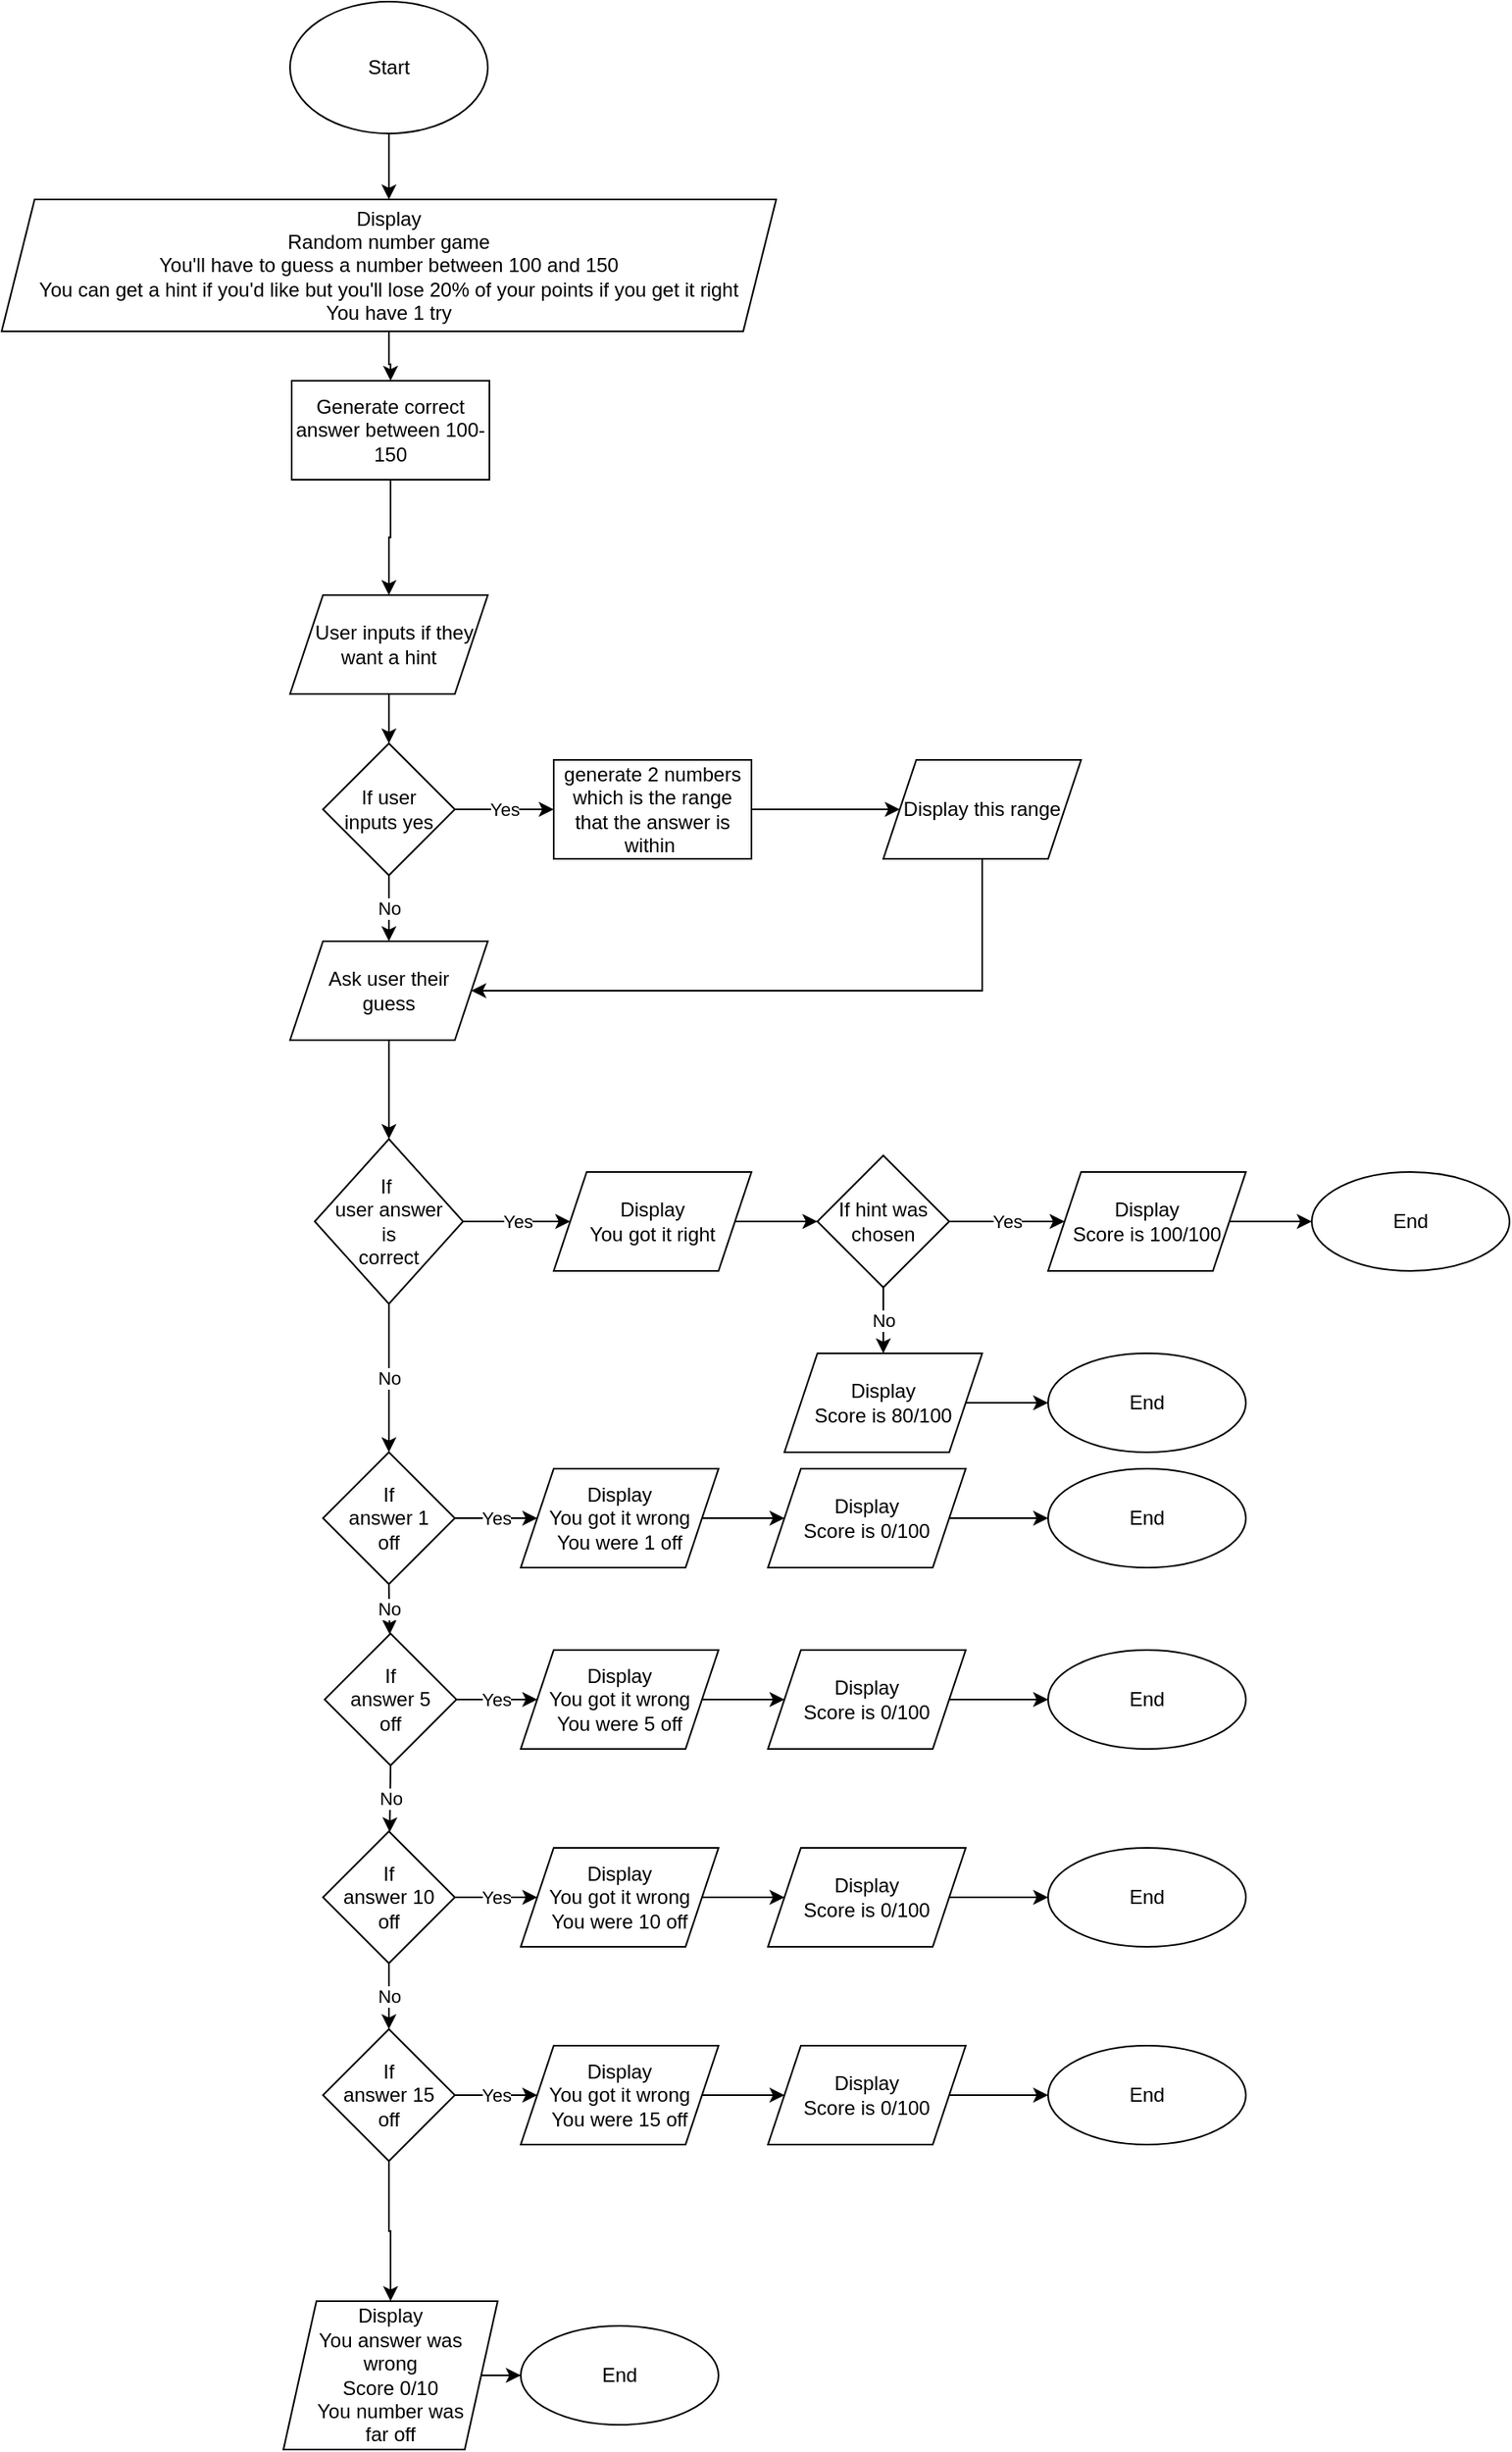 <mxfile version="17.3.0" type="device"><diagram id="vsLFnAhqlcxoVDiK6Eow" name="Page-1"><mxGraphModel dx="2370" dy="1517" grid="1" gridSize="10" guides="1" tooltips="1" connect="1" arrows="1" fold="1" page="1" pageScale="1" pageWidth="850" pageHeight="1100" math="0" shadow="0"><root><mxCell id="0"/><mxCell id="1" parent="0"/><mxCell id="fv-6IqTggEZpmDAvmilo-5" value="" style="edgeStyle=orthogonalEdgeStyle;rounded=0;orthogonalLoop=1;jettySize=auto;html=1;" edge="1" parent="1" source="fv-6IqTggEZpmDAvmilo-1" target="fv-6IqTggEZpmDAvmilo-4"><mxGeometry relative="1" as="geometry"/></mxCell><mxCell id="fv-6IqTggEZpmDAvmilo-1" value="Start" style="ellipse;whiteSpace=wrap;html=1;" vertex="1" parent="1"><mxGeometry x="360" y="420" width="120" height="80" as="geometry"/></mxCell><mxCell id="fv-6IqTggEZpmDAvmilo-7" value="" style="edgeStyle=orthogonalEdgeStyle;rounded=0;orthogonalLoop=1;jettySize=auto;html=1;" edge="1" parent="1" source="fv-6IqTggEZpmDAvmilo-4" target="fv-6IqTggEZpmDAvmilo-6"><mxGeometry relative="1" as="geometry"/></mxCell><mxCell id="fv-6IqTggEZpmDAvmilo-4" value="Display&lt;br&gt;&lt;div&gt;Random number game&lt;/div&gt;&lt;div&gt;You'll have to guess a number between 100 and 150&lt;/div&gt;&lt;div&gt;You can get a hint if you'd like but you'll lose 20% of your points if you get it right&lt;/div&gt;&lt;div&gt;You have 1 try&lt;/div&gt;" style="shape=parallelogram;perimeter=parallelogramPerimeter;whiteSpace=wrap;html=1;fixedSize=1;" vertex="1" parent="1"><mxGeometry x="185" y="540" width="470" height="80" as="geometry"/></mxCell><mxCell id="fv-6IqTggEZpmDAvmilo-11" value="" style="edgeStyle=orthogonalEdgeStyle;rounded=0;orthogonalLoop=1;jettySize=auto;html=1;" edge="1" parent="1" source="fv-6IqTggEZpmDAvmilo-6" target="fv-6IqTggEZpmDAvmilo-10"><mxGeometry relative="1" as="geometry"/></mxCell><mxCell id="fv-6IqTggEZpmDAvmilo-6" value="Generate correct answer between 100-150" style="whiteSpace=wrap;html=1;" vertex="1" parent="1"><mxGeometry x="361" y="650" width="120" height="60" as="geometry"/></mxCell><mxCell id="fv-6IqTggEZpmDAvmilo-13" value="" style="edgeStyle=orthogonalEdgeStyle;rounded=0;orthogonalLoop=1;jettySize=auto;html=1;" edge="1" parent="1" source="fv-6IqTggEZpmDAvmilo-10" target="fv-6IqTggEZpmDAvmilo-12"><mxGeometry relative="1" as="geometry"/></mxCell><mxCell id="fv-6IqTggEZpmDAvmilo-10" value="&amp;nbsp; User inputs if they want a hint" style="shape=parallelogram;perimeter=parallelogramPerimeter;whiteSpace=wrap;html=1;fixedSize=1;" vertex="1" parent="1"><mxGeometry x="360" y="780" width="120" height="60" as="geometry"/></mxCell><mxCell id="fv-6IqTggEZpmDAvmilo-15" value="Yes" style="edgeStyle=orthogonalEdgeStyle;rounded=0;orthogonalLoop=1;jettySize=auto;html=1;" edge="1" parent="1" source="fv-6IqTggEZpmDAvmilo-12" target="fv-6IqTggEZpmDAvmilo-14"><mxGeometry relative="1" as="geometry"/></mxCell><mxCell id="fv-6IqTggEZpmDAvmilo-12" value="If user &lt;br&gt;inputs yes" style="rhombus;whiteSpace=wrap;html=1;" vertex="1" parent="1"><mxGeometry x="380" y="870" width="80" height="80" as="geometry"/></mxCell><mxCell id="fv-6IqTggEZpmDAvmilo-17" value="" style="edgeStyle=orthogonalEdgeStyle;rounded=0;orthogonalLoop=1;jettySize=auto;html=1;" edge="1" parent="1" source="fv-6IqTggEZpmDAvmilo-14" target="fv-6IqTggEZpmDAvmilo-16"><mxGeometry relative="1" as="geometry"/></mxCell><mxCell id="fv-6IqTggEZpmDAvmilo-14" value="generate 2 numbers which is the range that the answer is within&amp;nbsp;" style="whiteSpace=wrap;html=1;" vertex="1" parent="1"><mxGeometry x="520" y="880" width="120" height="60" as="geometry"/></mxCell><mxCell id="fv-6IqTggEZpmDAvmilo-16" value="Display this range" style="shape=parallelogram;perimeter=parallelogramPerimeter;whiteSpace=wrap;html=1;fixedSize=1;" vertex="1" parent="1"><mxGeometry x="720" y="880" width="120" height="60" as="geometry"/></mxCell><mxCell id="fv-6IqTggEZpmDAvmilo-18" value="" style="endArrow=classic;html=1;rounded=0;" edge="1" parent="1" source="fv-6IqTggEZpmDAvmilo-16" target="fv-6IqTggEZpmDAvmilo-19"><mxGeometry width="50" height="50" relative="1" as="geometry"><mxPoint x="380" y="950" as="sourcePoint"/><mxPoint x="460" y="1000" as="targetPoint"/><Array as="points"><mxPoint x="780" y="1020"/></Array></mxGeometry></mxCell><mxCell id="fv-6IqTggEZpmDAvmilo-22" value="" style="edgeStyle=orthogonalEdgeStyle;rounded=0;orthogonalLoop=1;jettySize=auto;html=1;" edge="1" parent="1" source="fv-6IqTggEZpmDAvmilo-19" target="fv-6IqTggEZpmDAvmilo-21"><mxGeometry relative="1" as="geometry"/></mxCell><mxCell id="fv-6IqTggEZpmDAvmilo-19" value="Ask user their &lt;br&gt;guess" style="shape=parallelogram;perimeter=parallelogramPerimeter;whiteSpace=wrap;html=1;fixedSize=1;" vertex="1" parent="1"><mxGeometry x="360" y="990" width="120" height="60" as="geometry"/></mxCell><mxCell id="fv-6IqTggEZpmDAvmilo-20" value="No" style="endArrow=classic;html=1;rounded=0;entryX=0.5;entryY=0;entryDx=0;entryDy=0;exitX=0.5;exitY=1;exitDx=0;exitDy=0;" edge="1" parent="1" source="fv-6IqTggEZpmDAvmilo-12" target="fv-6IqTggEZpmDAvmilo-19"><mxGeometry width="50" height="50" relative="1" as="geometry"><mxPoint x="330" y="1000" as="sourcePoint"/><mxPoint x="380" y="950" as="targetPoint"/></mxGeometry></mxCell><mxCell id="fv-6IqTggEZpmDAvmilo-24" value="Yes" style="edgeStyle=orthogonalEdgeStyle;rounded=0;orthogonalLoop=1;jettySize=auto;html=1;" edge="1" parent="1" source="fv-6IqTggEZpmDAvmilo-21" target="fv-6IqTggEZpmDAvmilo-23"><mxGeometry relative="1" as="geometry"/></mxCell><mxCell id="fv-6IqTggEZpmDAvmilo-28" value="No" style="edgeStyle=orthogonalEdgeStyle;rounded=0;orthogonalLoop=1;jettySize=auto;html=1;" edge="1" parent="1" source="fv-6IqTggEZpmDAvmilo-21" target="fv-6IqTggEZpmDAvmilo-27"><mxGeometry relative="1" as="geometry"/></mxCell><mxCell id="fv-6IqTggEZpmDAvmilo-21" value="If&amp;nbsp;&lt;br&gt;user answer &lt;br&gt;is &lt;br&gt;correct" style="rhombus;whiteSpace=wrap;html=1;" vertex="1" parent="1"><mxGeometry x="375" y="1110" width="90" height="100" as="geometry"/></mxCell><mxCell id="fv-6IqTggEZpmDAvmilo-32" value="" style="edgeStyle=orthogonalEdgeStyle;rounded=0;orthogonalLoop=1;jettySize=auto;html=1;" edge="1" parent="1" source="fv-6IqTggEZpmDAvmilo-23" target="fv-6IqTggEZpmDAvmilo-31"><mxGeometry relative="1" as="geometry"/></mxCell><mxCell id="fv-6IqTggEZpmDAvmilo-23" value="Display&lt;br&gt;You got it right" style="shape=parallelogram;perimeter=parallelogramPerimeter;whiteSpace=wrap;html=1;fixedSize=1;" vertex="1" parent="1"><mxGeometry x="520" y="1130" width="120" height="60" as="geometry"/></mxCell><mxCell id="fv-6IqTggEZpmDAvmilo-44" value="Yes" style="edgeStyle=orthogonalEdgeStyle;rounded=0;orthogonalLoop=1;jettySize=auto;html=1;" edge="1" parent="1" source="fv-6IqTggEZpmDAvmilo-27" target="fv-6IqTggEZpmDAvmilo-43"><mxGeometry relative="1" as="geometry"/></mxCell><mxCell id="fv-6IqTggEZpmDAvmilo-27" value="If &lt;br&gt;answer 1 &lt;br&gt;off" style="rhombus;whiteSpace=wrap;html=1;" vertex="1" parent="1"><mxGeometry x="380" y="1300" width="80" height="80" as="geometry"/></mxCell><mxCell id="fv-6IqTggEZpmDAvmilo-36" value="Yes" style="edgeStyle=orthogonalEdgeStyle;rounded=0;orthogonalLoop=1;jettySize=auto;html=1;" edge="1" parent="1" source="fv-6IqTggEZpmDAvmilo-31" target="fv-6IqTggEZpmDAvmilo-35"><mxGeometry relative="1" as="geometry"/></mxCell><mxCell id="fv-6IqTggEZpmDAvmilo-38" value="No" style="edgeStyle=orthogonalEdgeStyle;rounded=0;orthogonalLoop=1;jettySize=auto;html=1;" edge="1" parent="1" source="fv-6IqTggEZpmDAvmilo-31" target="fv-6IqTggEZpmDAvmilo-37"><mxGeometry relative="1" as="geometry"/></mxCell><mxCell id="fv-6IqTggEZpmDAvmilo-31" value="If hint was chosen" style="rhombus;whiteSpace=wrap;html=1;" vertex="1" parent="1"><mxGeometry x="680" y="1120" width="80" height="80" as="geometry"/></mxCell><mxCell id="fv-6IqTggEZpmDAvmilo-42" value="" style="edgeStyle=orthogonalEdgeStyle;rounded=0;orthogonalLoop=1;jettySize=auto;html=1;" edge="1" parent="1" source="fv-6IqTggEZpmDAvmilo-35" target="fv-6IqTggEZpmDAvmilo-41"><mxGeometry relative="1" as="geometry"/></mxCell><mxCell id="fv-6IqTggEZpmDAvmilo-35" value="Display&lt;br&gt;Score is 100/100" style="shape=parallelogram;perimeter=parallelogramPerimeter;whiteSpace=wrap;html=1;fixedSize=1;" vertex="1" parent="1"><mxGeometry x="820" y="1130" width="120" height="60" as="geometry"/></mxCell><mxCell id="fv-6IqTggEZpmDAvmilo-40" value="" style="edgeStyle=orthogonalEdgeStyle;rounded=0;orthogonalLoop=1;jettySize=auto;html=1;" edge="1" parent="1" source="fv-6IqTggEZpmDAvmilo-37" target="fv-6IqTggEZpmDAvmilo-39"><mxGeometry relative="1" as="geometry"/></mxCell><mxCell id="fv-6IqTggEZpmDAvmilo-37" value="Display&lt;br&gt;Score is 80/100" style="shape=parallelogram;perimeter=parallelogramPerimeter;whiteSpace=wrap;html=1;fixedSize=1;" vertex="1" parent="1"><mxGeometry x="660" y="1240" width="120" height="60" as="geometry"/></mxCell><mxCell id="fv-6IqTggEZpmDAvmilo-39" value="End" style="ellipse;whiteSpace=wrap;html=1;" vertex="1" parent="1"><mxGeometry x="820" y="1240" width="120" height="60" as="geometry"/></mxCell><mxCell id="fv-6IqTggEZpmDAvmilo-41" value="End" style="ellipse;whiteSpace=wrap;html=1;" vertex="1" parent="1"><mxGeometry x="980" y="1130" width="120" height="60" as="geometry"/></mxCell><mxCell id="fv-6IqTggEZpmDAvmilo-46" value="" style="edgeStyle=orthogonalEdgeStyle;rounded=0;orthogonalLoop=1;jettySize=auto;html=1;" edge="1" parent="1" source="fv-6IqTggEZpmDAvmilo-43" target="fv-6IqTggEZpmDAvmilo-45"><mxGeometry relative="1" as="geometry"/></mxCell><mxCell id="fv-6IqTggEZpmDAvmilo-43" value="Display &lt;br&gt;You got it wrong&lt;br&gt;You were 1 off" style="shape=parallelogram;perimeter=parallelogramPerimeter;whiteSpace=wrap;html=1;fixedSize=1;" vertex="1" parent="1"><mxGeometry x="500" y="1310" width="120" height="60" as="geometry"/></mxCell><mxCell id="fv-6IqTggEZpmDAvmilo-48" value="" style="edgeStyle=orthogonalEdgeStyle;rounded=0;orthogonalLoop=1;jettySize=auto;html=1;" edge="1" parent="1" source="fv-6IqTggEZpmDAvmilo-45" target="fv-6IqTggEZpmDAvmilo-47"><mxGeometry relative="1" as="geometry"/></mxCell><mxCell id="fv-6IqTggEZpmDAvmilo-45" value="Display&lt;br&gt;Score is 0/100" style="shape=parallelogram;perimeter=parallelogramPerimeter;whiteSpace=wrap;html=1;fixedSize=1;" vertex="1" parent="1"><mxGeometry x="650" y="1310" width="120" height="60" as="geometry"/></mxCell><mxCell id="fv-6IqTggEZpmDAvmilo-47" value="End" style="ellipse;whiteSpace=wrap;html=1;" vertex="1" parent="1"><mxGeometry x="820" y="1310" width="120" height="60" as="geometry"/></mxCell><mxCell id="fv-6IqTggEZpmDAvmilo-55" value="Yes" style="edgeStyle=orthogonalEdgeStyle;rounded=0;orthogonalLoop=1;jettySize=auto;html=1;" edge="1" parent="1" source="fv-6IqTggEZpmDAvmilo-56" target="fv-6IqTggEZpmDAvmilo-58"><mxGeometry relative="1" as="geometry"/></mxCell><mxCell id="fv-6IqTggEZpmDAvmilo-56" value="If &lt;br&gt;answer 5&lt;br&gt;off" style="rhombus;whiteSpace=wrap;html=1;" vertex="1" parent="1"><mxGeometry x="381" y="1410" width="80" height="80" as="geometry"/></mxCell><mxCell id="fv-6IqTggEZpmDAvmilo-57" value="" style="edgeStyle=orthogonalEdgeStyle;rounded=0;orthogonalLoop=1;jettySize=auto;html=1;" edge="1" parent="1" source="fv-6IqTggEZpmDAvmilo-58" target="fv-6IqTggEZpmDAvmilo-60"><mxGeometry relative="1" as="geometry"/></mxCell><mxCell id="fv-6IqTggEZpmDAvmilo-58" value="Display &lt;br&gt;You got it wrong&lt;br&gt;You were 5 off" style="shape=parallelogram;perimeter=parallelogramPerimeter;whiteSpace=wrap;html=1;fixedSize=1;" vertex="1" parent="1"><mxGeometry x="500" y="1420" width="120" height="60" as="geometry"/></mxCell><mxCell id="fv-6IqTggEZpmDAvmilo-59" value="" style="edgeStyle=orthogonalEdgeStyle;rounded=0;orthogonalLoop=1;jettySize=auto;html=1;" edge="1" parent="1" source="fv-6IqTggEZpmDAvmilo-60" target="fv-6IqTggEZpmDAvmilo-61"><mxGeometry relative="1" as="geometry"/></mxCell><mxCell id="fv-6IqTggEZpmDAvmilo-60" value="Display&lt;br&gt;Score is 0/100" style="shape=parallelogram;perimeter=parallelogramPerimeter;whiteSpace=wrap;html=1;fixedSize=1;" vertex="1" parent="1"><mxGeometry x="650" y="1420" width="120" height="60" as="geometry"/></mxCell><mxCell id="fv-6IqTggEZpmDAvmilo-61" value="End" style="ellipse;whiteSpace=wrap;html=1;" vertex="1" parent="1"><mxGeometry x="820" y="1420" width="120" height="60" as="geometry"/></mxCell><mxCell id="fv-6IqTggEZpmDAvmilo-62" value="Yes" style="edgeStyle=orthogonalEdgeStyle;rounded=0;orthogonalLoop=1;jettySize=auto;html=1;" edge="1" parent="1" source="fv-6IqTggEZpmDAvmilo-63" target="fv-6IqTggEZpmDAvmilo-65"><mxGeometry relative="1" as="geometry"/></mxCell><mxCell id="fv-6IqTggEZpmDAvmilo-63" value="If &lt;br&gt;answer 10&lt;br&gt;off" style="rhombus;whiteSpace=wrap;html=1;" vertex="1" parent="1"><mxGeometry x="380" y="1530" width="80" height="80" as="geometry"/></mxCell><mxCell id="fv-6IqTggEZpmDAvmilo-64" value="" style="edgeStyle=orthogonalEdgeStyle;rounded=0;orthogonalLoop=1;jettySize=auto;html=1;" edge="1" parent="1" source="fv-6IqTggEZpmDAvmilo-65" target="fv-6IqTggEZpmDAvmilo-67"><mxGeometry relative="1" as="geometry"/></mxCell><mxCell id="fv-6IqTggEZpmDAvmilo-65" value="Display &lt;br&gt;You got it wrong&lt;br&gt;You were 10 off" style="shape=parallelogram;perimeter=parallelogramPerimeter;whiteSpace=wrap;html=1;fixedSize=1;" vertex="1" parent="1"><mxGeometry x="500" y="1540" width="120" height="60" as="geometry"/></mxCell><mxCell id="fv-6IqTggEZpmDAvmilo-66" value="" style="edgeStyle=orthogonalEdgeStyle;rounded=0;orthogonalLoop=1;jettySize=auto;html=1;" edge="1" parent="1" source="fv-6IqTggEZpmDAvmilo-67" target="fv-6IqTggEZpmDAvmilo-68"><mxGeometry relative="1" as="geometry"/></mxCell><mxCell id="fv-6IqTggEZpmDAvmilo-67" value="Display&lt;br&gt;Score is 0/100" style="shape=parallelogram;perimeter=parallelogramPerimeter;whiteSpace=wrap;html=1;fixedSize=1;" vertex="1" parent="1"><mxGeometry x="650" y="1540" width="120" height="60" as="geometry"/></mxCell><mxCell id="fv-6IqTggEZpmDAvmilo-68" value="End" style="ellipse;whiteSpace=wrap;html=1;" vertex="1" parent="1"><mxGeometry x="820" y="1540" width="120" height="60" as="geometry"/></mxCell><mxCell id="fv-6IqTggEZpmDAvmilo-69" value="Yes" style="edgeStyle=orthogonalEdgeStyle;rounded=0;orthogonalLoop=1;jettySize=auto;html=1;" edge="1" parent="1" source="fv-6IqTggEZpmDAvmilo-70" target="fv-6IqTggEZpmDAvmilo-72"><mxGeometry relative="1" as="geometry"/></mxCell><mxCell id="fv-6IqTggEZpmDAvmilo-88" value="" style="edgeStyle=orthogonalEdgeStyle;rounded=0;orthogonalLoop=1;jettySize=auto;html=1;" edge="1" parent="1" source="fv-6IqTggEZpmDAvmilo-70" target="fv-6IqTggEZpmDAvmilo-87"><mxGeometry relative="1" as="geometry"/></mxCell><mxCell id="fv-6IqTggEZpmDAvmilo-70" value="If &lt;br&gt;answer 15&lt;br&gt;off" style="rhombus;whiteSpace=wrap;html=1;" vertex="1" parent="1"><mxGeometry x="380" y="1650" width="80" height="80" as="geometry"/></mxCell><mxCell id="fv-6IqTggEZpmDAvmilo-71" value="" style="edgeStyle=orthogonalEdgeStyle;rounded=0;orthogonalLoop=1;jettySize=auto;html=1;" edge="1" parent="1" source="fv-6IqTggEZpmDAvmilo-72" target="fv-6IqTggEZpmDAvmilo-74"><mxGeometry relative="1" as="geometry"/></mxCell><mxCell id="fv-6IqTggEZpmDAvmilo-72" value="Display &lt;br&gt;You got it wrong&lt;br&gt;You were 15 off" style="shape=parallelogram;perimeter=parallelogramPerimeter;whiteSpace=wrap;html=1;fixedSize=1;" vertex="1" parent="1"><mxGeometry x="500" y="1660" width="120" height="60" as="geometry"/></mxCell><mxCell id="fv-6IqTggEZpmDAvmilo-73" value="" style="edgeStyle=orthogonalEdgeStyle;rounded=0;orthogonalLoop=1;jettySize=auto;html=1;" edge="1" parent="1" source="fv-6IqTggEZpmDAvmilo-74" target="fv-6IqTggEZpmDAvmilo-75"><mxGeometry relative="1" as="geometry"/></mxCell><mxCell id="fv-6IqTggEZpmDAvmilo-74" value="Display&lt;br&gt;Score is 0/100" style="shape=parallelogram;perimeter=parallelogramPerimeter;whiteSpace=wrap;html=1;fixedSize=1;" vertex="1" parent="1"><mxGeometry x="650" y="1660" width="120" height="60" as="geometry"/></mxCell><mxCell id="fv-6IqTggEZpmDAvmilo-75" value="End" style="ellipse;whiteSpace=wrap;html=1;" vertex="1" parent="1"><mxGeometry x="820" y="1660" width="120" height="60" as="geometry"/></mxCell><mxCell id="fv-6IqTggEZpmDAvmilo-83" value="No" style="endArrow=classic;html=1;rounded=0;exitX=0.5;exitY=1;exitDx=0;exitDy=0;" edge="1" parent="1" source="fv-6IqTggEZpmDAvmilo-27" target="fv-6IqTggEZpmDAvmilo-56"><mxGeometry width="50" height="50" relative="1" as="geometry"><mxPoint x="640" y="1620" as="sourcePoint"/><mxPoint x="690" y="1570" as="targetPoint"/></mxGeometry></mxCell><mxCell id="fv-6IqTggEZpmDAvmilo-84" value="No" style="endArrow=classic;html=1;rounded=0;exitX=0.5;exitY=1;exitDx=0;exitDy=0;" edge="1" parent="1" source="fv-6IqTggEZpmDAvmilo-56" target="fv-6IqTggEZpmDAvmilo-63"><mxGeometry width="50" height="50" relative="1" as="geometry"><mxPoint x="640" y="1620" as="sourcePoint"/><mxPoint x="690" y="1570" as="targetPoint"/></mxGeometry></mxCell><mxCell id="fv-6IqTggEZpmDAvmilo-85" value="No" style="endArrow=classic;html=1;rounded=0;exitX=0.5;exitY=1;exitDx=0;exitDy=0;entryX=0.5;entryY=0;entryDx=0;entryDy=0;" edge="1" parent="1" source="fv-6IqTggEZpmDAvmilo-63" target="fv-6IqTggEZpmDAvmilo-70"><mxGeometry width="50" height="50" relative="1" as="geometry"><mxPoint x="400" y="1660" as="sourcePoint"/><mxPoint x="450" y="1610" as="targetPoint"/></mxGeometry></mxCell><mxCell id="fv-6IqTggEZpmDAvmilo-90" value="" style="edgeStyle=orthogonalEdgeStyle;rounded=0;orthogonalLoop=1;jettySize=auto;html=1;" edge="1" parent="1" source="fv-6IqTggEZpmDAvmilo-87" target="fv-6IqTggEZpmDAvmilo-89"><mxGeometry relative="1" as="geometry"/></mxCell><mxCell id="fv-6IqTggEZpmDAvmilo-87" value="Display &lt;br&gt;You answer was &lt;br&gt;wrong&lt;br&gt;Score 0/10&lt;br&gt;You number was&lt;br&gt;far off" style="shape=parallelogram;perimeter=parallelogramPerimeter;whiteSpace=wrap;html=1;fixedSize=1;" vertex="1" parent="1"><mxGeometry x="356" y="1815" width="130" height="90" as="geometry"/></mxCell><mxCell id="fv-6IqTggEZpmDAvmilo-89" value="End" style="ellipse;whiteSpace=wrap;html=1;" vertex="1" parent="1"><mxGeometry x="500" y="1830" width="120" height="60" as="geometry"/></mxCell></root></mxGraphModel></diagram></mxfile>